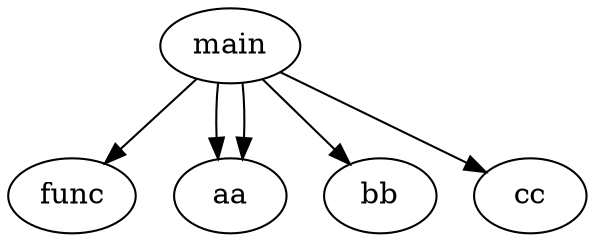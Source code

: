digraph{
edge [color=black]
"main" -> "func"
"main" -> "aa"
"main" -> "aa"
"main" -> "bb"
"main" -> "cc"
}